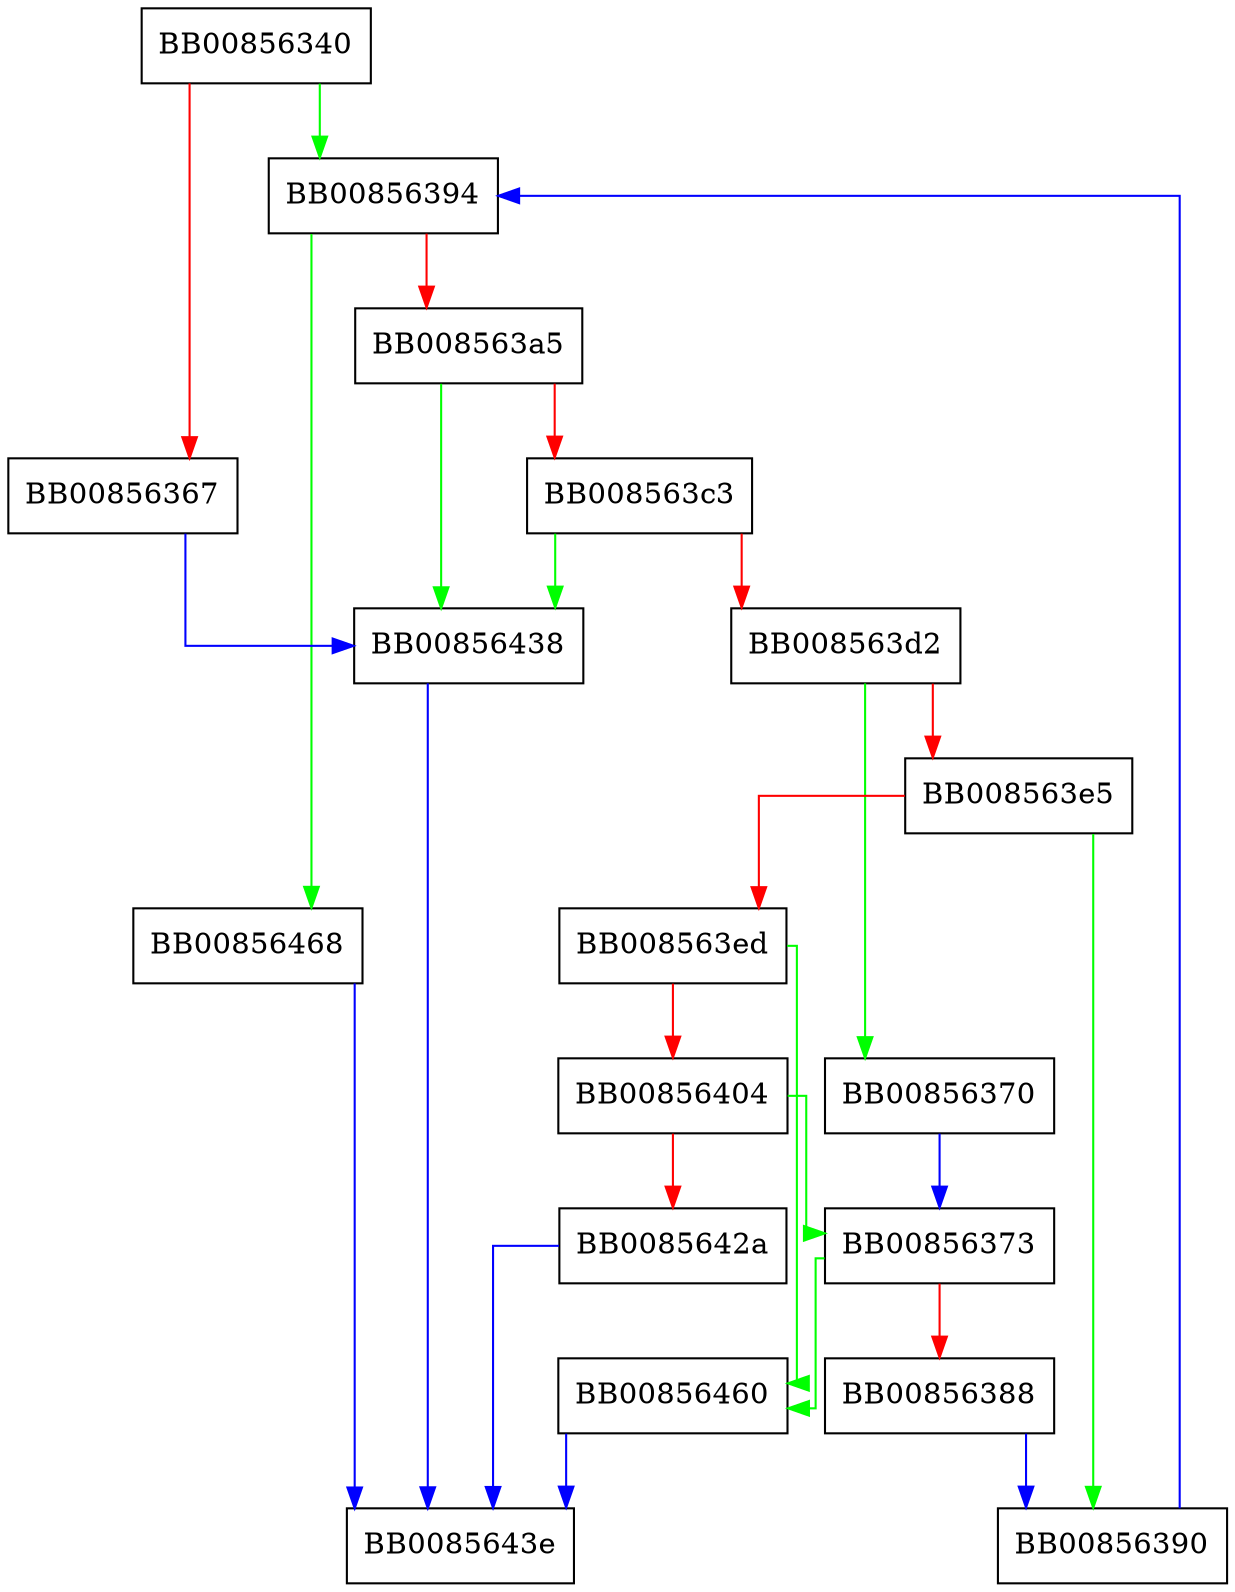 digraph ossl_policy_cache_set_mapping {
  node [shape="box"];
  graph [splines=ortho];
  BB00856340 -> BB00856394 [color="green"];
  BB00856340 -> BB00856367 [color="red"];
  BB00856367 -> BB00856438 [color="blue"];
  BB00856370 -> BB00856373 [color="blue"];
  BB00856373 -> BB00856460 [color="green"];
  BB00856373 -> BB00856388 [color="red"];
  BB00856388 -> BB00856390 [color="blue"];
  BB00856390 -> BB00856394 [color="blue"];
  BB00856394 -> BB00856468 [color="green"];
  BB00856394 -> BB008563a5 [color="red"];
  BB008563a5 -> BB00856438 [color="green"];
  BB008563a5 -> BB008563c3 [color="red"];
  BB008563c3 -> BB00856438 [color="green"];
  BB008563c3 -> BB008563d2 [color="red"];
  BB008563d2 -> BB00856370 [color="green"];
  BB008563d2 -> BB008563e5 [color="red"];
  BB008563e5 -> BB00856390 [color="green"];
  BB008563e5 -> BB008563ed [color="red"];
  BB008563ed -> BB00856460 [color="green"];
  BB008563ed -> BB00856404 [color="red"];
  BB00856404 -> BB00856373 [color="green"];
  BB00856404 -> BB0085642a [color="red"];
  BB0085642a -> BB0085643e [color="blue"];
  BB00856438 -> BB0085643e [color="blue"];
  BB00856460 -> BB0085643e [color="blue"];
  BB00856468 -> BB0085643e [color="blue"];
}